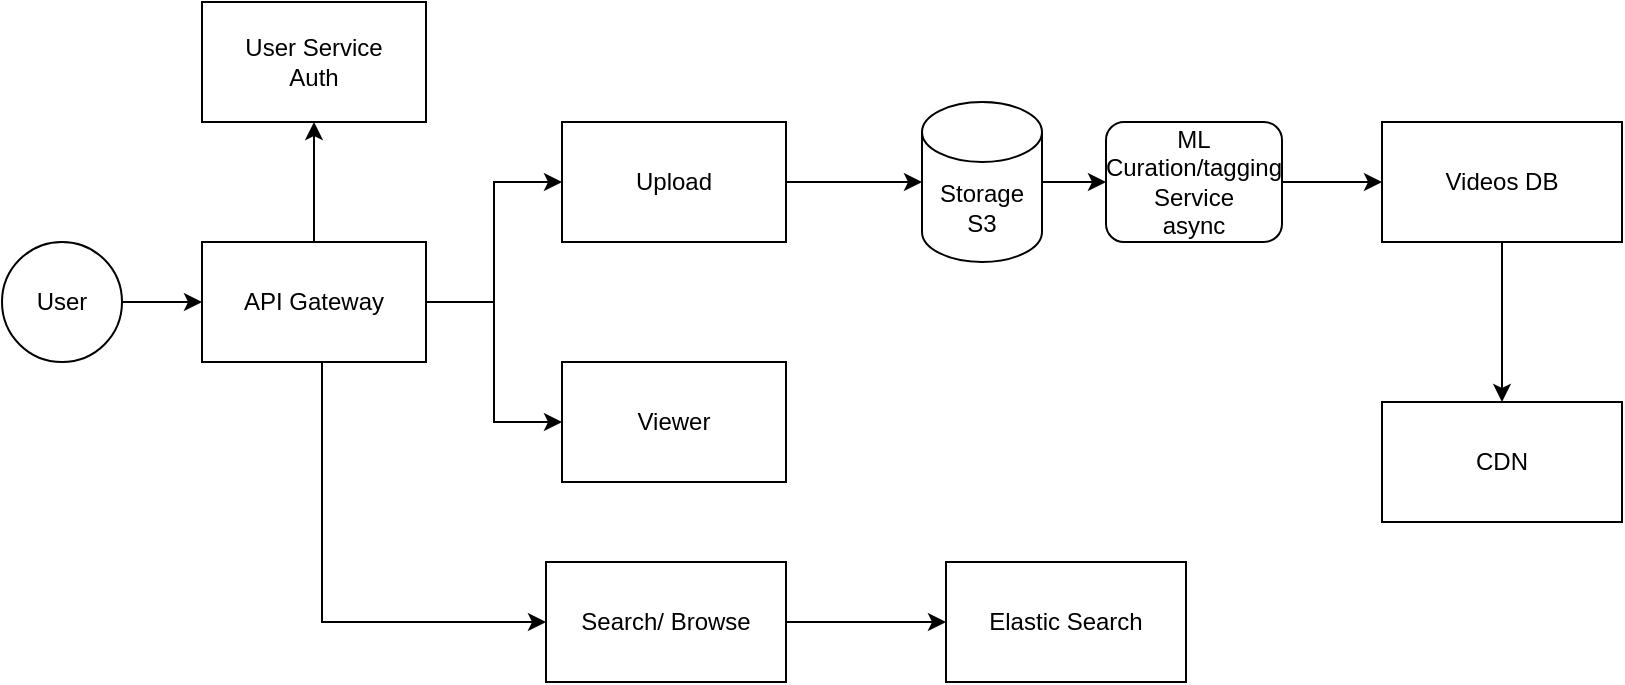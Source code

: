 <mxfile version="20.7.4" type="device" pages="2"><diagram id="QJX27-L5iNbZ0RDPWiMZ" name="Page-1"><mxGraphModel dx="877" dy="500" grid="1" gridSize="10" guides="1" tooltips="1" connect="1" arrows="1" fold="1" page="1" pageScale="1" pageWidth="850" pageHeight="1100" math="0" shadow="0"><root><mxCell id="0"/><mxCell id="1" parent="0"/><mxCell id="1jnGFYoyxl9LazRpoBek-14" value="" style="edgeStyle=orthogonalEdgeStyle;rounded=0;orthogonalLoop=1;jettySize=auto;html=1;" parent="1" source="1jnGFYoyxl9LazRpoBek-1" target="1jnGFYoyxl9LazRpoBek-10" edge="1"><mxGeometry relative="1" as="geometry"/></mxCell><mxCell id="1jnGFYoyxl9LazRpoBek-1" value="Upload" style="rounded=0;whiteSpace=wrap;html=1;" parent="1" vertex="1"><mxGeometry x="280" y="140" width="112" height="60" as="geometry"/></mxCell><mxCell id="1jnGFYoyxl9LazRpoBek-2" value="Viewer" style="rounded=0;whiteSpace=wrap;html=1;" parent="1" vertex="1"><mxGeometry x="280" y="260" width="112" height="60" as="geometry"/></mxCell><mxCell id="1jnGFYoyxl9LazRpoBek-5" style="edgeStyle=orthogonalEdgeStyle;rounded=0;orthogonalLoop=1;jettySize=auto;html=1;entryX=0.5;entryY=1;entryDx=0;entryDy=0;" parent="1" source="1jnGFYoyxl9LazRpoBek-3" target="1jnGFYoyxl9LazRpoBek-4" edge="1"><mxGeometry relative="1" as="geometry"><mxPoint x="160" y="170" as="targetPoint"/></mxGeometry></mxCell><mxCell id="1jnGFYoyxl9LazRpoBek-6" style="edgeStyle=orthogonalEdgeStyle;rounded=0;orthogonalLoop=1;jettySize=auto;html=1;entryX=0;entryY=0.5;entryDx=0;entryDy=0;" parent="1" source="1jnGFYoyxl9LazRpoBek-3" target="1jnGFYoyxl9LazRpoBek-1" edge="1"><mxGeometry relative="1" as="geometry"/></mxCell><mxCell id="1jnGFYoyxl9LazRpoBek-7" style="edgeStyle=orthogonalEdgeStyle;rounded=0;orthogonalLoop=1;jettySize=auto;html=1;entryX=0;entryY=0.5;entryDx=0;entryDy=0;" parent="1" source="1jnGFYoyxl9LazRpoBek-3" target="1jnGFYoyxl9LazRpoBek-2" edge="1"><mxGeometry relative="1" as="geometry"/></mxCell><mxCell id="1jnGFYoyxl9LazRpoBek-20" value="" style="edgeStyle=orthogonalEdgeStyle;rounded=0;orthogonalLoop=1;jettySize=auto;html=1;" parent="1" source="1jnGFYoyxl9LazRpoBek-3" target="1jnGFYoyxl9LazRpoBek-19" edge="1"><mxGeometry relative="1" as="geometry"><Array as="points"><mxPoint x="160" y="390"/></Array></mxGeometry></mxCell><mxCell id="1jnGFYoyxl9LazRpoBek-3" value="API Gateway" style="rounded=0;whiteSpace=wrap;html=1;" parent="1" vertex="1"><mxGeometry x="100" y="200" width="112" height="60" as="geometry"/></mxCell><mxCell id="1jnGFYoyxl9LazRpoBek-4" value="User Service&lt;br&gt;Auth" style="rounded=0;whiteSpace=wrap;html=1;" parent="1" vertex="1"><mxGeometry x="100" y="80" width="112" height="60" as="geometry"/></mxCell><mxCell id="1jnGFYoyxl9LazRpoBek-9" value="" style="edgeStyle=orthogonalEdgeStyle;rounded=0;orthogonalLoop=1;jettySize=auto;html=1;" parent="1" source="1jnGFYoyxl9LazRpoBek-8" target="1jnGFYoyxl9LazRpoBek-3" edge="1"><mxGeometry relative="1" as="geometry"/></mxCell><mxCell id="1jnGFYoyxl9LazRpoBek-8" value="User" style="ellipse;whiteSpace=wrap;html=1;aspect=fixed;" parent="1" vertex="1"><mxGeometry y="200" width="60" height="60" as="geometry"/></mxCell><mxCell id="1jnGFYoyxl9LazRpoBek-15" style="edgeStyle=orthogonalEdgeStyle;rounded=0;orthogonalLoop=1;jettySize=auto;html=1;exitX=1;exitY=0.5;exitDx=0;exitDy=0;exitPerimeter=0;entryX=0;entryY=0.5;entryDx=0;entryDy=0;" parent="1" source="1jnGFYoyxl9LazRpoBek-10" target="1jnGFYoyxl9LazRpoBek-11" edge="1"><mxGeometry relative="1" as="geometry"/></mxCell><mxCell id="1jnGFYoyxl9LazRpoBek-10" value="Storage S3" style="shape=cylinder3;whiteSpace=wrap;html=1;boundedLbl=1;backgroundOutline=1;size=15;" parent="1" vertex="1"><mxGeometry x="460" y="130" width="60" height="80" as="geometry"/></mxCell><mxCell id="1jnGFYoyxl9LazRpoBek-12" style="edgeStyle=orthogonalEdgeStyle;rounded=0;orthogonalLoop=1;jettySize=auto;html=1;exitX=1;exitY=0.5;exitDx=0;exitDy=0;entryX=0;entryY=0.5;entryDx=0;entryDy=0;" parent="1" source="1jnGFYoyxl9LazRpoBek-11" target="1jnGFYoyxl9LazRpoBek-13" edge="1"><mxGeometry relative="1" as="geometry"><mxPoint x="640" y="170" as="targetPoint"/></mxGeometry></mxCell><mxCell id="1jnGFYoyxl9LazRpoBek-11" value="ML&lt;br&gt;Curation/tagging&lt;br&gt;Service&lt;br&gt;async" style="rounded=1;whiteSpace=wrap;html=1;" parent="1" vertex="1"><mxGeometry x="552" y="140" width="88" height="60" as="geometry"/></mxCell><mxCell id="1jnGFYoyxl9LazRpoBek-18" value="" style="edgeStyle=orthogonalEdgeStyle;rounded=0;orthogonalLoop=1;jettySize=auto;html=1;" parent="1" source="1jnGFYoyxl9LazRpoBek-13" target="1jnGFYoyxl9LazRpoBek-17" edge="1"><mxGeometry relative="1" as="geometry"/></mxCell><mxCell id="1jnGFYoyxl9LazRpoBek-13" value="Videos DB" style="rounded=0;whiteSpace=wrap;html=1;" parent="1" vertex="1"><mxGeometry x="690" y="140" width="120" height="60" as="geometry"/></mxCell><mxCell id="1jnGFYoyxl9LazRpoBek-17" value="CDN" style="rounded=0;whiteSpace=wrap;html=1;" parent="1" vertex="1"><mxGeometry x="690" y="280" width="120" height="60" as="geometry"/></mxCell><mxCell id="1jnGFYoyxl9LazRpoBek-22" value="" style="edgeStyle=orthogonalEdgeStyle;rounded=0;orthogonalLoop=1;jettySize=auto;html=1;" parent="1" source="1jnGFYoyxl9LazRpoBek-19" target="1jnGFYoyxl9LazRpoBek-21" edge="1"><mxGeometry relative="1" as="geometry"/></mxCell><mxCell id="1jnGFYoyxl9LazRpoBek-19" value="Search/ Browse" style="whiteSpace=wrap;html=1;rounded=0;" parent="1" vertex="1"><mxGeometry x="272" y="360" width="120" height="60" as="geometry"/></mxCell><mxCell id="1jnGFYoyxl9LazRpoBek-21" value="Elastic Search" style="whiteSpace=wrap;html=1;rounded=0;" parent="1" vertex="1"><mxGeometry x="472" y="360" width="120" height="60" as="geometry"/></mxCell></root></mxGraphModel></diagram><diagram id="Egq4n21rjIGm7Y7LKrnv" name="Page-2"><mxGraphModel dx="877" dy="500" grid="1" gridSize="10" guides="1" tooltips="1" connect="1" arrows="1" fold="1" page="1" pageScale="1" pageWidth="850" pageHeight="1100" math="0" shadow="0"><root><mxCell id="0"/><mxCell id="1" parent="0"/><mxCell id="5JzNNRh43qrLHaf0nIpf-12" style="edgeStyle=orthogonalEdgeStyle;rounded=0;orthogonalLoop=1;jettySize=auto;html=1;entryX=0;entryY=0.5;entryDx=0;entryDy=0;" edge="1" parent="1" source="5JzNNRh43qrLHaf0nIpf-1" target="5JzNNRh43qrLHaf0nIpf-2"><mxGeometry relative="1" as="geometry"/></mxCell><mxCell id="5JzNNRh43qrLHaf0nIpf-1" value="" style="verticalLabelPosition=bottom;shadow=0;dashed=0;align=center;html=1;verticalAlign=top;strokeWidth=1;shape=mxgraph.mockup.containers.userMale;strokeColor=#666666;strokeColor2=#008cff;" vertex="1" parent="1"><mxGeometry x="20" y="120" width="100" height="100" as="geometry"/></mxCell><mxCell id="5JzNNRh43qrLHaf0nIpf-4" value="" style="edgeStyle=orthogonalEdgeStyle;rounded=0;orthogonalLoop=1;jettySize=auto;html=1;" edge="1" parent="1" source="5JzNNRh43qrLHaf0nIpf-2" target="5JzNNRh43qrLHaf0nIpf-3"><mxGeometry relative="1" as="geometry"/></mxCell><mxCell id="5JzNNRh43qrLHaf0nIpf-2" value="Search" style="rounded=1;whiteSpace=wrap;html=1;" vertex="1" parent="1"><mxGeometry x="190" y="130" width="120" height="60" as="geometry"/></mxCell><mxCell id="5JzNNRh43qrLHaf0nIpf-6" value="" style="edgeStyle=orthogonalEdgeStyle;rounded=0;orthogonalLoop=1;jettySize=auto;html=1;" edge="1" parent="1" source="5JzNNRh43qrLHaf0nIpf-3" target="5JzNNRh43qrLHaf0nIpf-5"><mxGeometry relative="1" as="geometry"/></mxCell><mxCell id="5JzNNRh43qrLHaf0nIpf-3" value="/getAutoCompleteText" style="whiteSpace=wrap;html=1;rounded=1;" vertex="1" parent="1"><mxGeometry x="390" y="130" width="120" height="60" as="geometry"/></mxCell><mxCell id="5JzNNRh43qrLHaf0nIpf-5" value="Cache" style="whiteSpace=wrap;html=1;rounded=1;" vertex="1" parent="1"><mxGeometry x="590" y="130" width="120" height="60" as="geometry"/></mxCell><mxCell id="5JzNNRh43qrLHaf0nIpf-9" style="edgeStyle=orthogonalEdgeStyle;rounded=0;orthogonalLoop=1;jettySize=auto;html=1;" edge="1" parent="1" source="5JzNNRh43qrLHaf0nIpf-7" target="5JzNNRh43qrLHaf0nIpf-8"><mxGeometry relative="1" as="geometry"/></mxCell><mxCell id="5JzNNRh43qrLHaf0nIpf-7" value="Records" style="shape=datastore;whiteSpace=wrap;html=1;" vertex="1" parent="1"><mxGeometry x="400" y="350" width="60" height="60" as="geometry"/></mxCell><mxCell id="5JzNNRh43qrLHaf0nIpf-10" style="edgeStyle=orthogonalEdgeStyle;rounded=0;orthogonalLoop=1;jettySize=auto;html=1;entryX=0.5;entryY=1;entryDx=0;entryDy=0;" edge="1" parent="1" source="5JzNNRh43qrLHaf0nIpf-8" target="5JzNNRh43qrLHaf0nIpf-5"><mxGeometry relative="1" as="geometry"/></mxCell><mxCell id="5JzNNRh43qrLHaf0nIpf-8" value="Batch/trie service" style="shape=process;whiteSpace=wrap;html=1;backgroundOutline=1;" vertex="1" parent="1"><mxGeometry x="590" y="350" width="120" height="60" as="geometry"/></mxCell><mxCell id="5JzNNRh43qrLHaf0nIpf-11" value="Cache" style="whiteSpace=wrap;html=1;rounded=1;" vertex="1" parent="1"><mxGeometry x="600" y="140" width="120" height="60" as="geometry"/></mxCell></root></mxGraphModel></diagram></mxfile>